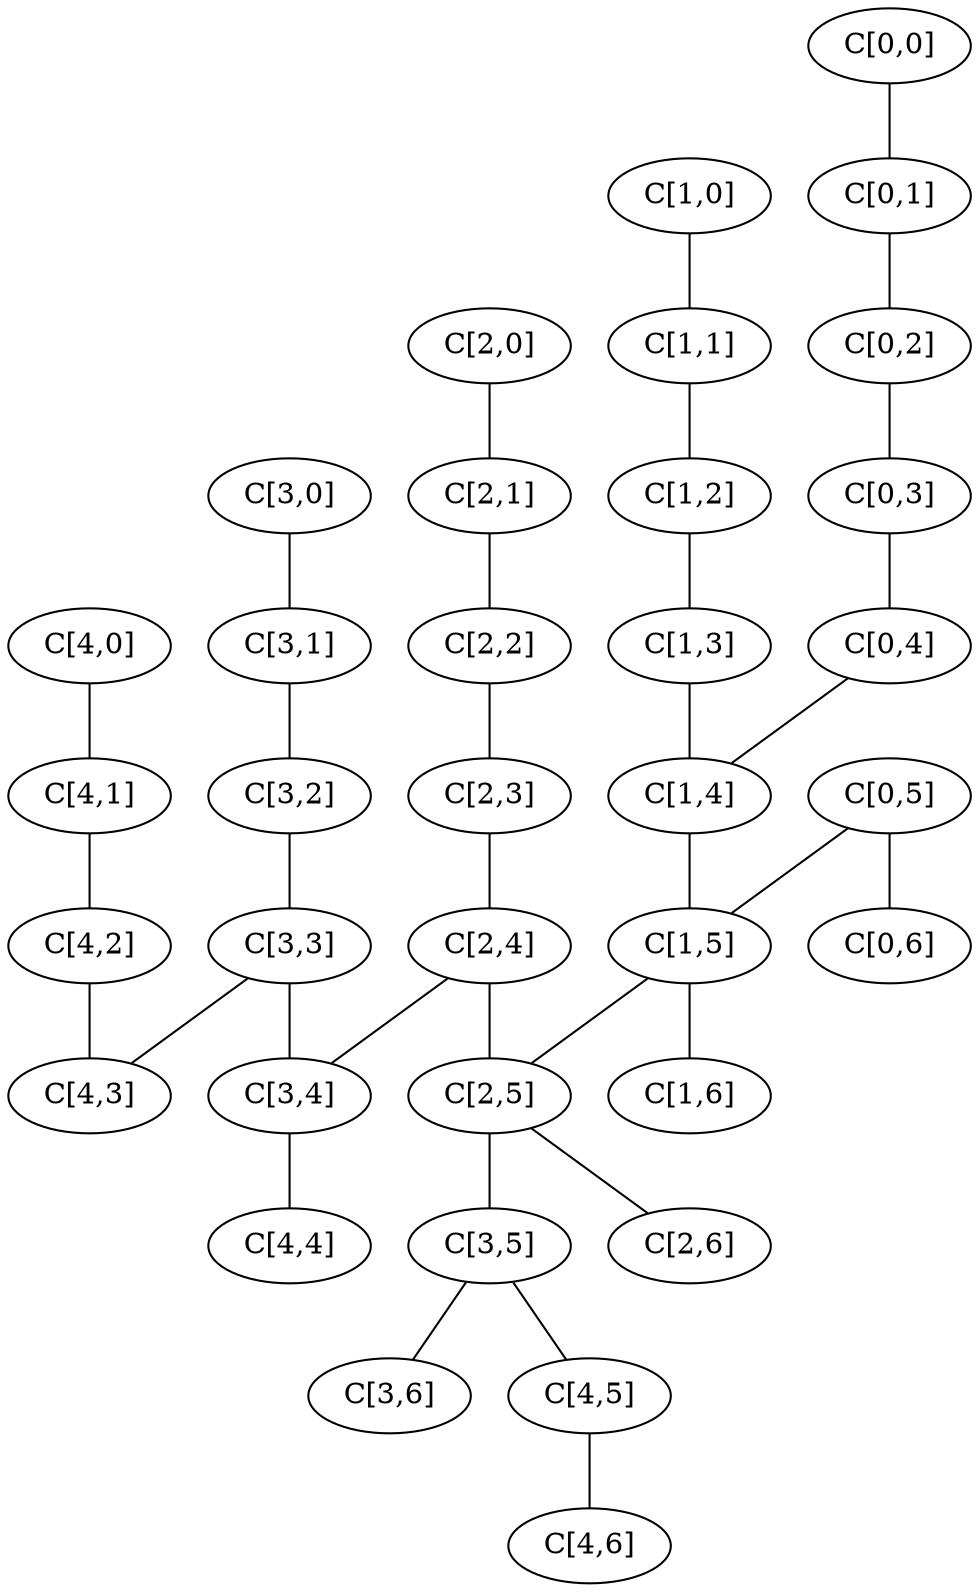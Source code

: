 // GraphViz Layout
digraph BFS1 {
	"C[0,0]"
	"C[0,1]"
	"C[0,2]"
	"C[0,3]"
	"C[0,4]"
	"C[0,5]"
	"C[0,6]"
	"C[1,0]"
	"C[1,1]"
	"C[1,2]"
	"C[1,3]"
	"C[1,4]"
	"C[1,5]"
	"C[1,6]"
	"C[2,0]"
	"C[2,1]"
	"C[2,2]"
	"C[2,3]"
	"C[2,4]"
	"C[2,5]"
	"C[2,6]"
	"C[3,0]"
	"C[3,1]"
	"C[3,2]"
	"C[3,3]"
	"C[3,4]"
	"C[3,5]"
	"C[3,6]"
	"C[4,0]"
	"C[4,1]"
	"C[4,2]"
	"C[4,3]"
	"C[4,4]"
	"C[4,5]"
	"C[4,6]"
		"C[0,0]" -> "C[0,1]" [arrowhead=none]
		"C[0,1]" -> "C[0,2]" [arrowhead=none]
		"C[0,2]" -> "C[0,3]" [arrowhead=none]
		"C[0,3]" -> "C[0,4]" [arrowhead=none]
		"C[0,4]" -> "C[1,4]" [arrowhead=none]
		"C[0,5]" -> "C[1,5]" [arrowhead=none]
		"C[0,5]" -> "C[0,6]" [arrowhead=none]
		"C[1,0]" -> "C[1,1]" [arrowhead=none]
		"C[1,1]" -> "C[1,2]" [arrowhead=none]
		"C[1,2]" -> "C[1,3]" [arrowhead=none]
		"C[1,3]" -> "C[1,4]" [arrowhead=none]
		"C[1,4]" -> "C[1,5]" [arrowhead=none]
		"C[1,5]" -> "C[2,5]" [arrowhead=none]
		"C[1,5]" -> "C[1,6]" [arrowhead=none]
		"C[2,0]" -> "C[2,1]" [arrowhead=none]
		"C[2,1]" -> "C[2,2]" [arrowhead=none]
		"C[2,2]" -> "C[2,3]" [arrowhead=none]
		"C[2,3]" -> "C[2,4]" [arrowhead=none]
		"C[2,4]" -> "C[2,5]" [arrowhead=none]
		"C[2,4]" -> "C[3,4]" [arrowhead=none]
		"C[2,5]" -> "C[3,5]" [arrowhead=none]
		"C[2,5]" -> "C[2,6]" [arrowhead=none]
		"C[3,0]" -> "C[3,1]" [arrowhead=none]
		"C[3,1]" -> "C[3,2]" [arrowhead=none]
		"C[3,2]" -> "C[3,3]" [arrowhead=none]
		"C[3,3]" -> "C[3,4]" [arrowhead=none]
		"C[3,3]" -> "C[4,3]" [arrowhead=none]
		"C[3,4]" -> "C[4,4]" [arrowhead=none]
		"C[3,5]" -> "C[4,5]" [arrowhead=none]
		"C[3,5]" -> "C[3,6]" [arrowhead=none]
		"C[4,0]" -> "C[4,1]" [arrowhead=none]
		"C[4,1]" -> "C[4,2]" [arrowhead=none]
		"C[4,2]" -> "C[4,3]" [arrowhead=none]
		"C[4,5]" -> "C[4,6]" [arrowhead=none]
}